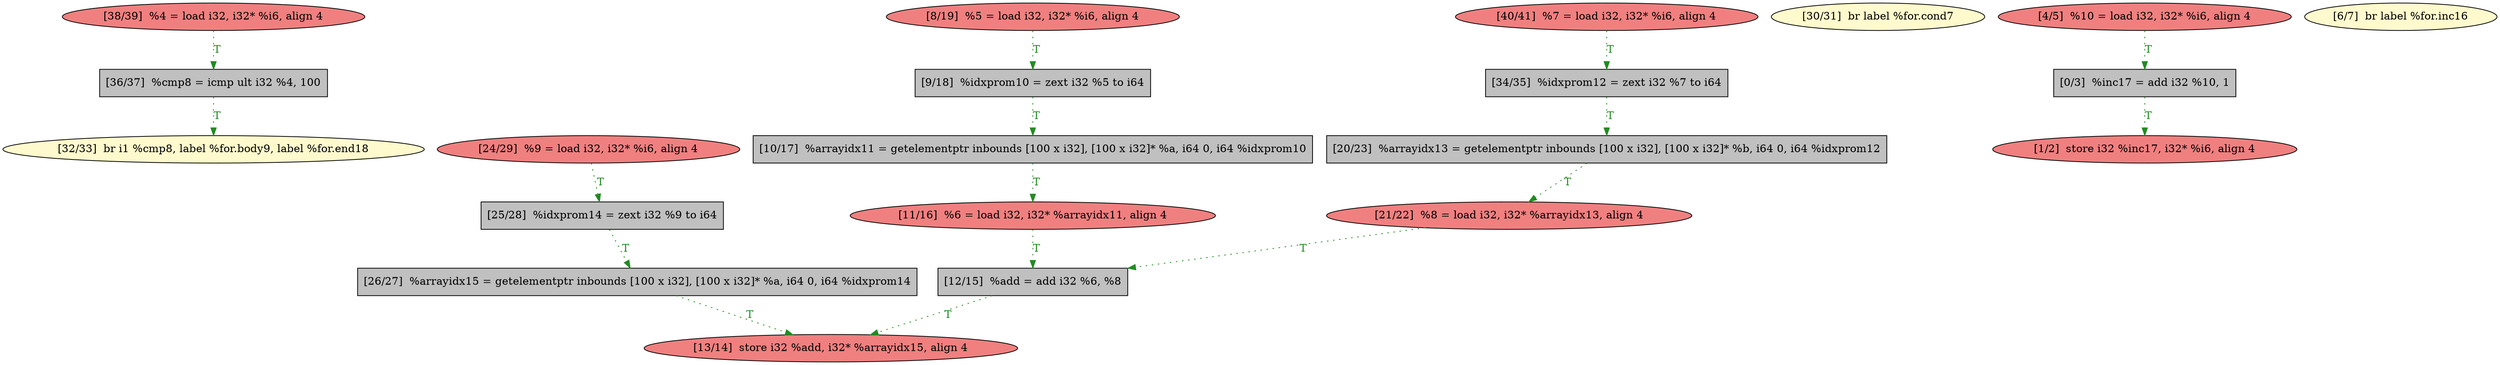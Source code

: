 
digraph G {


node433 [fillcolor=lightcoral,label="[38/39]  %4 = load i32, i32* %i6, align 4",shape=ellipse,style=filled ]
node422 [fillcolor=lightcoral,label="[24/29]  %9 = load i32, i32* %i6, align 4",shape=ellipse,style=filled ]
node437 [fillcolor=grey,label="[26/27]  %arrayidx15 = getelementptr inbounds [100 x i32], [100 x i32]* %a, i64 0, i64 %idxprom14",shape=rectangle,style=filled ]
node419 [fillcolor=lightcoral,label="[11/16]  %6 = load i32, i32* %arrayidx11, align 4",shape=ellipse,style=filled ]
node426 [fillcolor=lemonchiffon,label="[30/31]  br label %for.cond7",shape=ellipse,style=filled ]
node417 [fillcolor=grey,label="[9/18]  %idxprom10 = zext i32 %5 to i64",shape=rectangle,style=filled ]
node436 [fillcolor=lightcoral,label="[1/2]  store i32 %inc17, i32* %i6, align 4",shape=ellipse,style=filled ]
node418 [fillcolor=lightcoral,label="[21/22]  %8 = load i32, i32* %arrayidx13, align 4",shape=ellipse,style=filled ]
node420 [fillcolor=grey,label="[12/15]  %add = add i32 %6, %8",shape=rectangle,style=filled ]
node429 [fillcolor=lemonchiffon,label="[6/7]  br label %for.inc16",shape=ellipse,style=filled ]
node424 [fillcolor=lightcoral,label="[8/19]  %5 = load i32, i32* %i6, align 4",shape=ellipse,style=filled ]
node425 [fillcolor=grey,label="[34/35]  %idxprom12 = zext i32 %7 to i64",shape=rectangle,style=filled ]
node421 [fillcolor=lightcoral,label="[13/14]  store i32 %add, i32* %arrayidx15, align 4",shape=ellipse,style=filled ]
node427 [fillcolor=lemonchiffon,label="[32/33]  br i1 %cmp8, label %for.body9, label %for.end18",shape=ellipse,style=filled ]
node428 [fillcolor=lightcoral,label="[4/5]  %10 = load i32, i32* %i6, align 4",shape=ellipse,style=filled ]
node435 [fillcolor=grey,label="[25/28]  %idxprom14 = zext i32 %9 to i64",shape=rectangle,style=filled ]
node430 [fillcolor=grey,label="[0/3]  %inc17 = add i32 %10, 1",shape=rectangle,style=filled ]
node423 [fillcolor=grey,label="[20/23]  %arrayidx13 = getelementptr inbounds [100 x i32], [100 x i32]* %b, i64 0, i64 %idxprom12",shape=rectangle,style=filled ]
node431 [fillcolor=grey,label="[36/37]  %cmp8 = icmp ult i32 %4, 100",shape=rectangle,style=filled ]
node434 [fillcolor=grey,label="[10/17]  %arrayidx11 = getelementptr inbounds [100 x i32], [100 x i32]* %a, i64 0, i64 %idxprom10",shape=rectangle,style=filled ]
node432 [fillcolor=lightcoral,label="[40/41]  %7 = load i32, i32* %i6, align 4",shape=ellipse,style=filled ]

node424->node417 [style=dotted,color=forestgreen,label="T",fontcolor=forestgreen ]
node425->node423 [style=dotted,color=forestgreen,label="T",fontcolor=forestgreen ]
node423->node418 [style=dotted,color=forestgreen,label="T",fontcolor=forestgreen ]
node428->node430 [style=dotted,color=forestgreen,label="T",fontcolor=forestgreen ]
node434->node419 [style=dotted,color=forestgreen,label="T",fontcolor=forestgreen ]
node435->node437 [style=dotted,color=forestgreen,label="T",fontcolor=forestgreen ]
node431->node427 [style=dotted,color=forestgreen,label="T",fontcolor=forestgreen ]
node437->node421 [style=dotted,color=forestgreen,label="T",fontcolor=forestgreen ]
node422->node435 [style=dotted,color=forestgreen,label="T",fontcolor=forestgreen ]
node432->node425 [style=dotted,color=forestgreen,label="T",fontcolor=forestgreen ]
node430->node436 [style=dotted,color=forestgreen,label="T",fontcolor=forestgreen ]
node418->node420 [style=dotted,color=forestgreen,label="T",fontcolor=forestgreen ]
node419->node420 [style=dotted,color=forestgreen,label="T",fontcolor=forestgreen ]
node417->node434 [style=dotted,color=forestgreen,label="T",fontcolor=forestgreen ]
node433->node431 [style=dotted,color=forestgreen,label="T",fontcolor=forestgreen ]
node420->node421 [style=dotted,color=forestgreen,label="T",fontcolor=forestgreen ]


}
